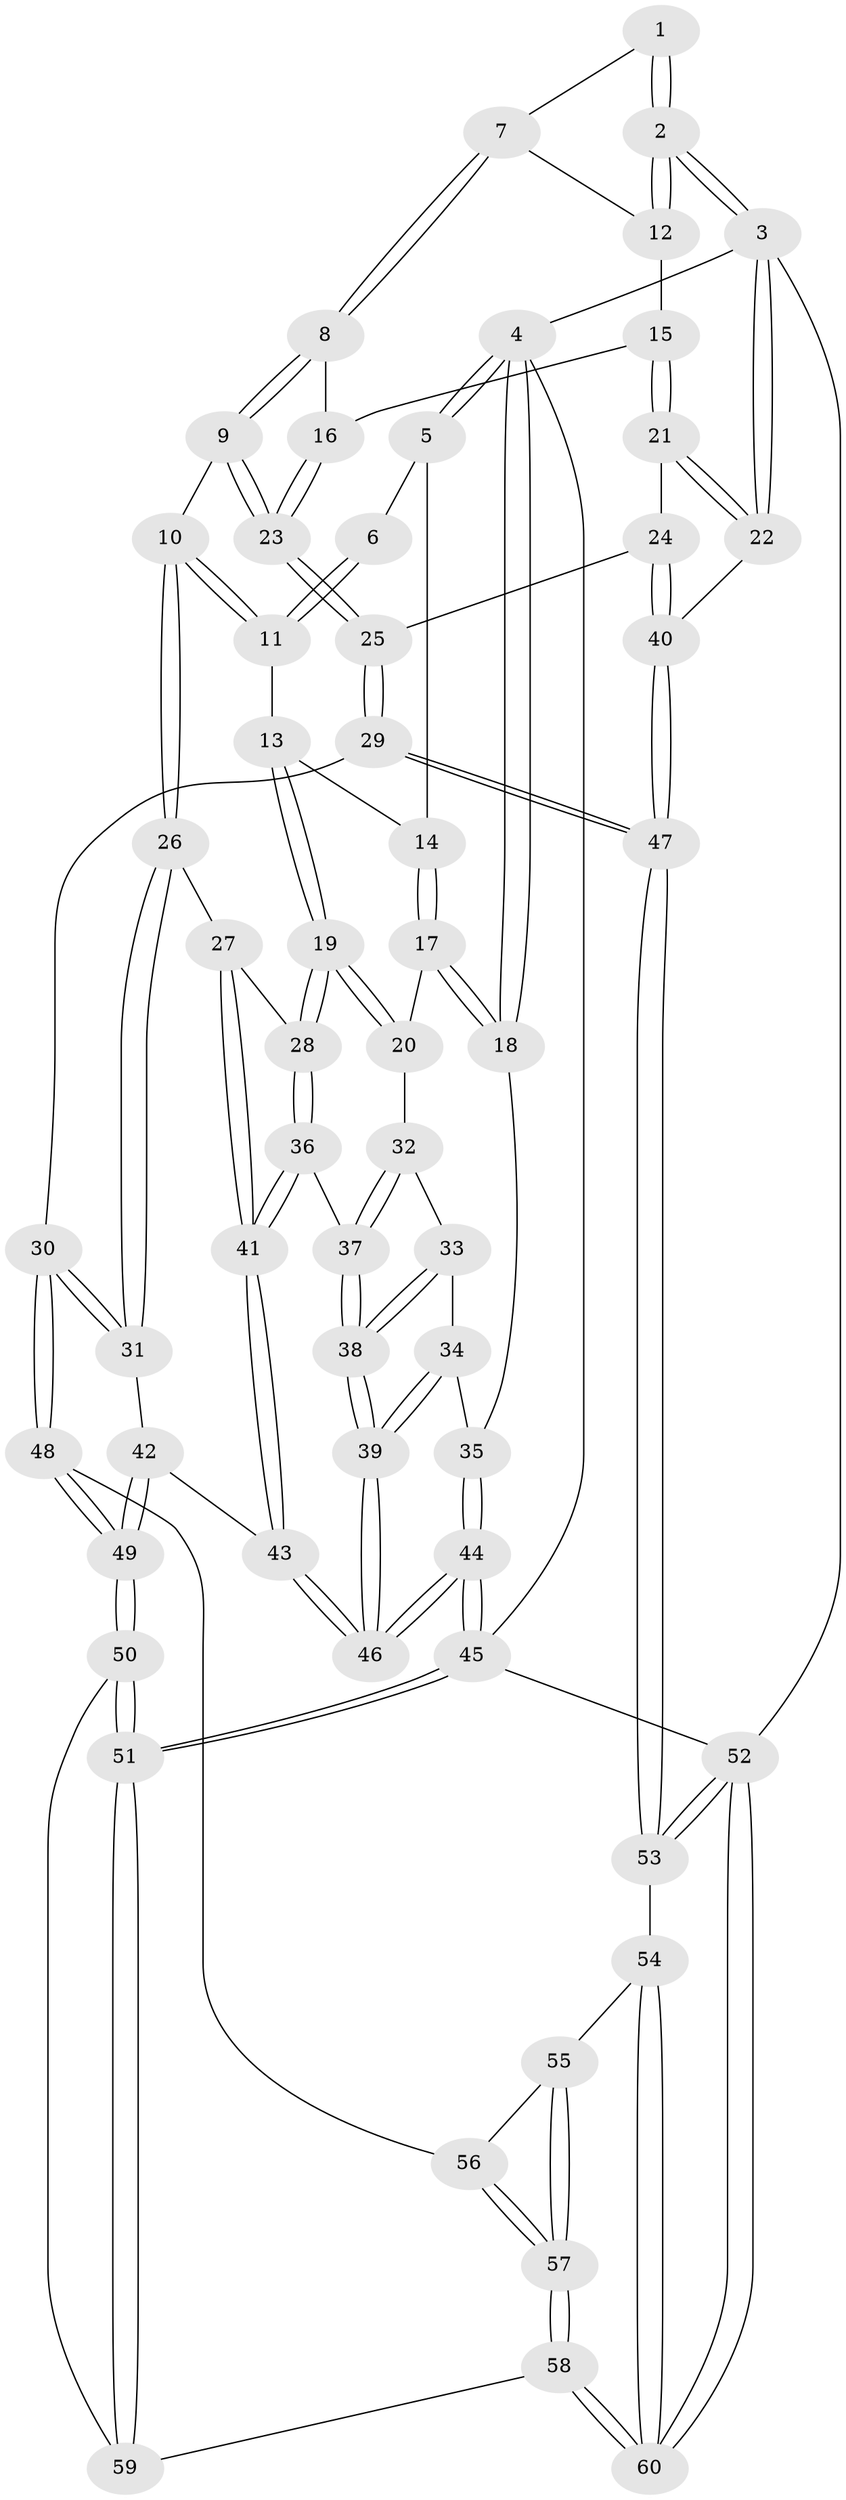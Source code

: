 // coarse degree distribution, {3: 0.11904761904761904, 5: 0.38095238095238093, 6: 0.11904761904761904, 4: 0.3333333333333333, 2: 0.023809523809523808, 7: 0.023809523809523808}
// Generated by graph-tools (version 1.1) at 2025/21/03/04/25 18:21:12]
// undirected, 60 vertices, 147 edges
graph export_dot {
graph [start="1"]
  node [color=gray90,style=filled];
  1 [pos="+0.723706897039604+0"];
  2 [pos="+1+0"];
  3 [pos="+1+0"];
  4 [pos="+0+0"];
  5 [pos="+0+0"];
  6 [pos="+0.45600766628540956+0"];
  7 [pos="+0.7220362742060498+0"];
  8 [pos="+0.5835501120534031+0.15598889328501403"];
  9 [pos="+0.5184323066765703+0.1712778803161377"];
  10 [pos="+0.44887321168045263+0.1597178731799701"];
  11 [pos="+0.4382125608720777+0.14780341695601096"];
  12 [pos="+0.7832154367858384+0.12048930756782976"];
  13 [pos="+0.22563223159990342+0.15398768947261693"];
  14 [pos="+0.1986612727798797+0.13124371423635084"];
  15 [pos="+0.7848995534832032+0.1720843163362911"];
  16 [pos="+0.7715824865430524+0.17779053461377858"];
  17 [pos="+0+0.2203760789017927"];
  18 [pos="+0+0.22003220112236105"];
  19 [pos="+0.17564775675362815+0.3204978714766628"];
  20 [pos="+0.16005741220568015+0.3252686331904858"];
  21 [pos="+0.9519468476778538+0.2253565437351512"];
  22 [pos="+1+0.20761325987600915"];
  23 [pos="+0.6811779343208721+0.4177674830149959"];
  24 [pos="+0.8100007911470041+0.4111385091179392"];
  25 [pos="+0.6869207426369864+0.47620347217194153"];
  26 [pos="+0.40900846599711904+0.39903191163336776"];
  27 [pos="+0.3897287225661867+0.40389021454901874"];
  28 [pos="+0.2639606585010811+0.411294359757518"];
  29 [pos="+0.6531323887554255+0.5579926348715133"];
  30 [pos="+0.641386343930612+0.566244699889096"];
  31 [pos="+0.4656771909608974+0.4544468264938844"];
  32 [pos="+0.1368621582776572+0.34829744372020166"];
  33 [pos="+0.028131752695929012+0.41127897764188254"];
  34 [pos="+0+0.4044077102893505"];
  35 [pos="+0+0.3521106740848266"];
  36 [pos="+0.20841585003558336+0.5168074364952384"];
  37 [pos="+0.11818799703721014+0.5269541811512924"];
  38 [pos="+0.11456287456040877+0.5283017324864648"];
  39 [pos="+0.05464918217357637+0.6025245730427831"];
  40 [pos="+1+0.5226479821018529"];
  41 [pos="+0.28281943756397065+0.6335028543348707"];
  42 [pos="+0.29963392056485577+0.6539274331674254"];
  43 [pos="+0.28920860641218327+0.6517819810206998"];
  44 [pos="+0+1"];
  45 [pos="+0+1"];
  46 [pos="+0+1"];
  47 [pos="+1+0.6660767306755296"];
  48 [pos="+0.5795461789658207+0.742621616946353"];
  49 [pos="+0.5408714418685624+0.7671845770351582"];
  50 [pos="+0.5348817338502929+0.7776865789068655"];
  51 [pos="+0+1"];
  52 [pos="+1+1"];
  53 [pos="+1+0.7373813446928792"];
  54 [pos="+0.8216247266548795+0.8643813422807894"];
  55 [pos="+0.768540070285707+0.8538599941490168"];
  56 [pos="+0.6808079430413816+0.8127513616590976"];
  57 [pos="+0.6738251434043545+1"];
  58 [pos="+0.6735466072627406+1"];
  59 [pos="+0.568697449901287+1"];
  60 [pos="+0.9083967336582716+1"];
  1 -- 2;
  1 -- 2;
  1 -- 7;
  2 -- 3;
  2 -- 3;
  2 -- 12;
  2 -- 12;
  3 -- 4;
  3 -- 22;
  3 -- 22;
  3 -- 52;
  4 -- 5;
  4 -- 5;
  4 -- 18;
  4 -- 18;
  4 -- 45;
  5 -- 6;
  5 -- 14;
  6 -- 11;
  6 -- 11;
  7 -- 8;
  7 -- 8;
  7 -- 12;
  8 -- 9;
  8 -- 9;
  8 -- 16;
  9 -- 10;
  9 -- 23;
  9 -- 23;
  10 -- 11;
  10 -- 11;
  10 -- 26;
  10 -- 26;
  11 -- 13;
  12 -- 15;
  13 -- 14;
  13 -- 19;
  13 -- 19;
  14 -- 17;
  14 -- 17;
  15 -- 16;
  15 -- 21;
  15 -- 21;
  16 -- 23;
  16 -- 23;
  17 -- 18;
  17 -- 18;
  17 -- 20;
  18 -- 35;
  19 -- 20;
  19 -- 20;
  19 -- 28;
  19 -- 28;
  20 -- 32;
  21 -- 22;
  21 -- 22;
  21 -- 24;
  22 -- 40;
  23 -- 25;
  23 -- 25;
  24 -- 25;
  24 -- 40;
  24 -- 40;
  25 -- 29;
  25 -- 29;
  26 -- 27;
  26 -- 31;
  26 -- 31;
  27 -- 28;
  27 -- 41;
  27 -- 41;
  28 -- 36;
  28 -- 36;
  29 -- 30;
  29 -- 47;
  29 -- 47;
  30 -- 31;
  30 -- 31;
  30 -- 48;
  30 -- 48;
  31 -- 42;
  32 -- 33;
  32 -- 37;
  32 -- 37;
  33 -- 34;
  33 -- 38;
  33 -- 38;
  34 -- 35;
  34 -- 39;
  34 -- 39;
  35 -- 44;
  35 -- 44;
  36 -- 37;
  36 -- 41;
  36 -- 41;
  37 -- 38;
  37 -- 38;
  38 -- 39;
  38 -- 39;
  39 -- 46;
  39 -- 46;
  40 -- 47;
  40 -- 47;
  41 -- 43;
  41 -- 43;
  42 -- 43;
  42 -- 49;
  42 -- 49;
  43 -- 46;
  43 -- 46;
  44 -- 45;
  44 -- 45;
  44 -- 46;
  44 -- 46;
  45 -- 51;
  45 -- 51;
  45 -- 52;
  47 -- 53;
  47 -- 53;
  48 -- 49;
  48 -- 49;
  48 -- 56;
  49 -- 50;
  49 -- 50;
  50 -- 51;
  50 -- 51;
  50 -- 59;
  51 -- 59;
  51 -- 59;
  52 -- 53;
  52 -- 53;
  52 -- 60;
  52 -- 60;
  53 -- 54;
  54 -- 55;
  54 -- 60;
  54 -- 60;
  55 -- 56;
  55 -- 57;
  55 -- 57;
  56 -- 57;
  56 -- 57;
  57 -- 58;
  57 -- 58;
  58 -- 59;
  58 -- 60;
  58 -- 60;
}
